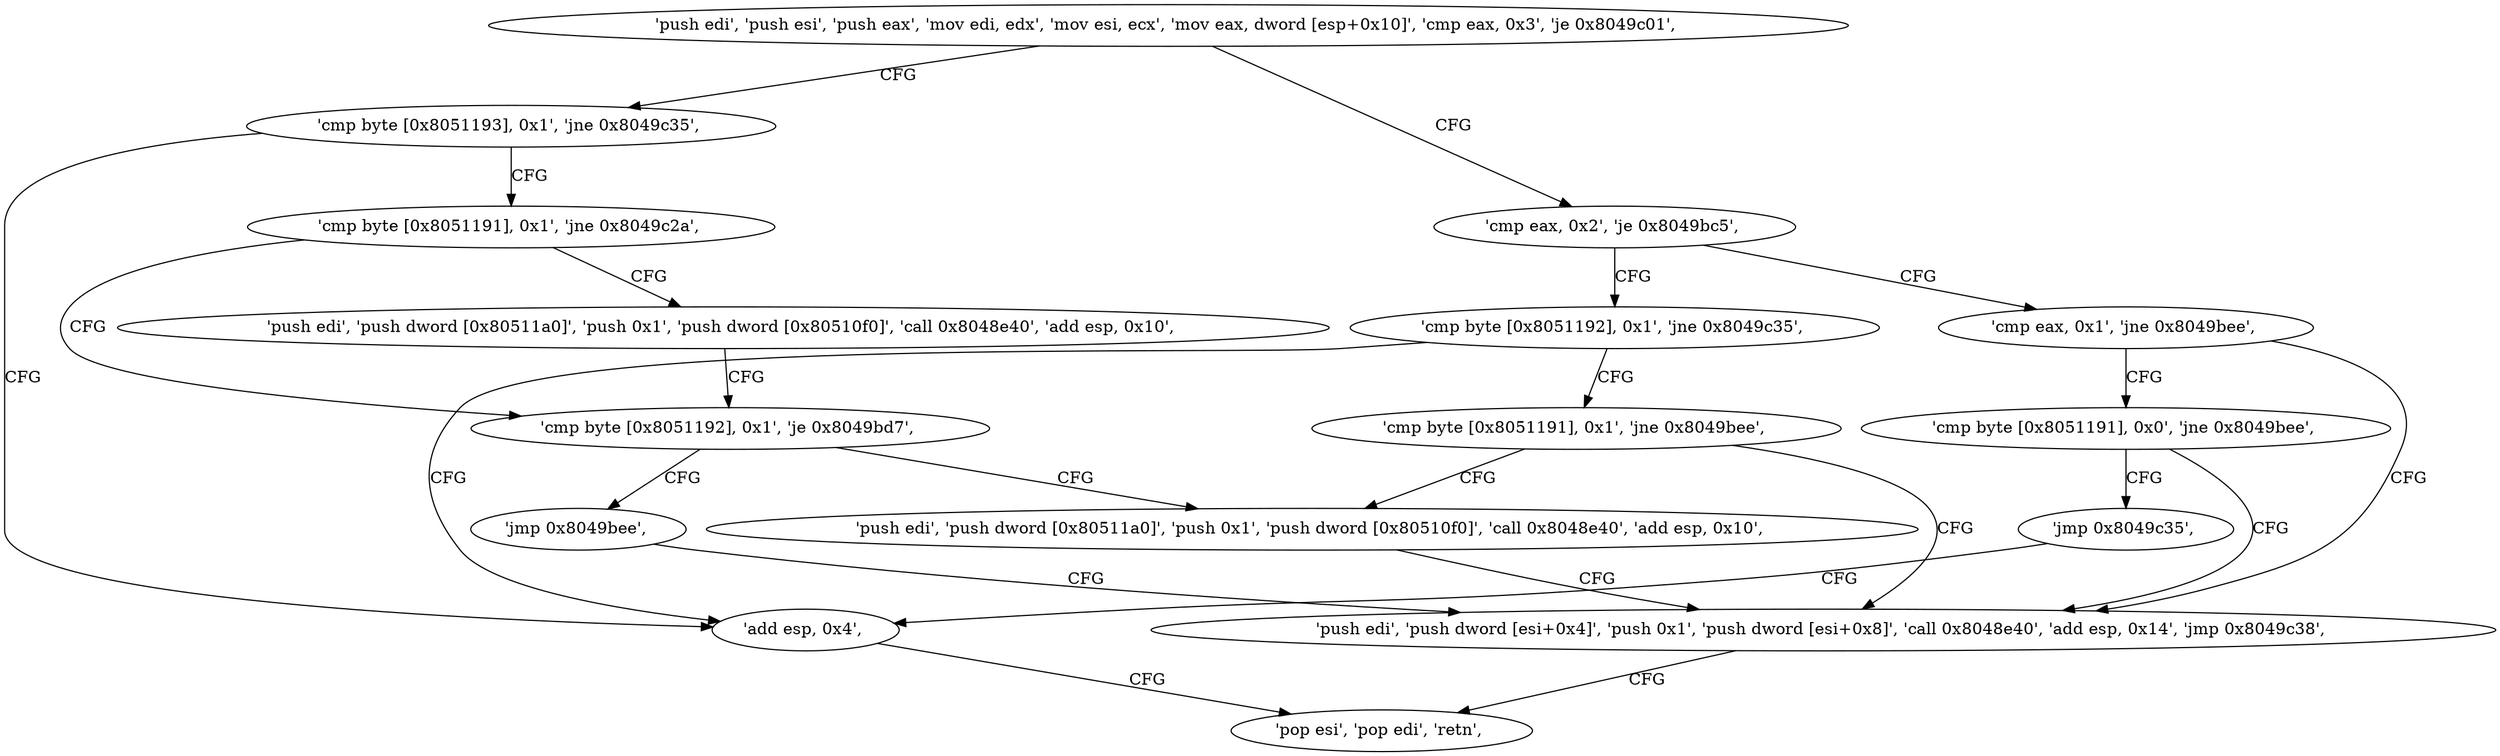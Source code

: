 digraph "func" {
"134519712" [label = "'push edi', 'push esi', 'push eax', 'mov edi, edx', 'mov esi, ecx', 'mov eax, dword [esp+0x10]', 'cmp eax, 0x3', 'je 0x8049c01', " ]
"134519809" [label = "'cmp byte [0x8051193], 0x1', 'jne 0x8049c35', " ]
"134519728" [label = "'cmp eax, 0x2', 'je 0x8049bc5', " ]
"134519861" [label = "'add esp, 0x4', " ]
"134519818" [label = "'cmp byte [0x8051191], 0x1', 'jne 0x8049c2a', " ]
"134519749" [label = "'cmp byte [0x8051192], 0x1', 'jne 0x8049c35', " ]
"134519733" [label = "'cmp eax, 0x1', 'jne 0x8049bee', " ]
"134519864" [label = "'pop esi', 'pop edi', 'retn', " ]
"134519850" [label = "'cmp byte [0x8051192], 0x1', 'je 0x8049bd7', " ]
"134519827" [label = "'push edi', 'push dword [0x80511a0]', 'push 0x1', 'push dword [0x80510f0]', 'call 0x8048e40', 'add esp, 0x10', " ]
"134519758" [label = "'cmp byte [0x8051191], 0x1', 'jne 0x8049bee', " ]
"134519790" [label = "'push edi', 'push dword [esi+0x4]', 'push 0x1', 'push dword [esi+0x8]', 'call 0x8048e40', 'add esp, 0x14', 'jmp 0x8049c38', " ]
"134519738" [label = "'cmp byte [0x8051191], 0x0', 'jne 0x8049bee', " ]
"134519767" [label = "'push edi', 'push dword [0x80511a0]', 'push 0x1', 'push dword [0x80510f0]', 'call 0x8048e40', 'add esp, 0x10', " ]
"134519859" [label = "'jmp 0x8049bee', " ]
"134519747" [label = "'jmp 0x8049c35', " ]
"134519712" -> "134519809" [ label = "CFG" ]
"134519712" -> "134519728" [ label = "CFG" ]
"134519809" -> "134519861" [ label = "CFG" ]
"134519809" -> "134519818" [ label = "CFG" ]
"134519728" -> "134519749" [ label = "CFG" ]
"134519728" -> "134519733" [ label = "CFG" ]
"134519861" -> "134519864" [ label = "CFG" ]
"134519818" -> "134519850" [ label = "CFG" ]
"134519818" -> "134519827" [ label = "CFG" ]
"134519749" -> "134519861" [ label = "CFG" ]
"134519749" -> "134519758" [ label = "CFG" ]
"134519733" -> "134519790" [ label = "CFG" ]
"134519733" -> "134519738" [ label = "CFG" ]
"134519850" -> "134519767" [ label = "CFG" ]
"134519850" -> "134519859" [ label = "CFG" ]
"134519827" -> "134519850" [ label = "CFG" ]
"134519758" -> "134519790" [ label = "CFG" ]
"134519758" -> "134519767" [ label = "CFG" ]
"134519790" -> "134519864" [ label = "CFG" ]
"134519738" -> "134519790" [ label = "CFG" ]
"134519738" -> "134519747" [ label = "CFG" ]
"134519767" -> "134519790" [ label = "CFG" ]
"134519859" -> "134519790" [ label = "CFG" ]
"134519747" -> "134519861" [ label = "CFG" ]
}
